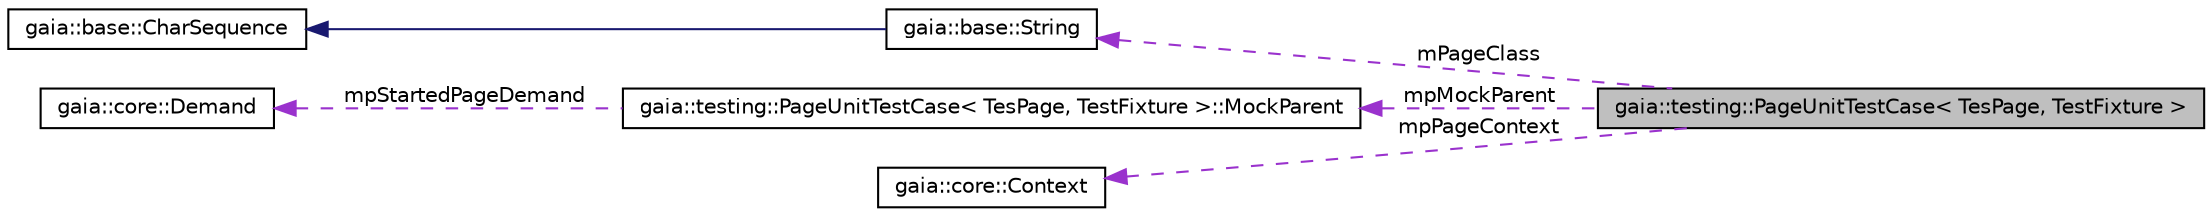 digraph G
{
  edge [fontname="Helvetica",fontsize="10",labelfontname="Helvetica",labelfontsize="10"];
  node [fontname="Helvetica",fontsize="10",shape=record];
  rankdir=LR;
  Node1 [label="gaia::testing::PageUnitTestCase\< TesPage, TestFixture \>",height=0.2,width=0.4,color="black", fillcolor="grey75", style="filled" fontcolor="black"];
  Node2 -> Node1 [dir=back,color="darkorchid3",fontsize="10",style="dashed",label="mPageClass",fontname="Helvetica"];
  Node2 [label="gaia::base::String",height=0.2,width=0.4,color="black", fillcolor="white", style="filled",URL="$d2/ddb/classgaia_1_1base_1_1_string.html",tooltip="A String is represented by array of UTF-16 values, such that Unicode supplementary characters (code p..."];
  Node3 -> Node2 [dir=back,color="midnightblue",fontsize="10",style="solid",fontname="Helvetica"];
  Node3 [label="gaia::base::CharSequence",height=0.2,width=0.4,color="black", fillcolor="white", style="filled",URL="$d1/d0f/classgaia_1_1base_1_1_char_sequence.html",tooltip="This interface represents an ordered set of characters and defines the methods to probe them..."];
  Node4 -> Node1 [dir=back,color="darkorchid3",fontsize="10",style="dashed",label="mpMockParent",fontname="Helvetica"];
  Node4 [label="gaia::testing::PageUnitTestCase\< TesPage, TestFixture \>::MockParent",height=0.2,width=0.4,color="black", fillcolor="white", style="filled",URL="$d6/df5/classgaia_1_1testing_1_1_page_unit_test_case_1_1_mock_parent.html",tooltip="This mock Page represents the &quot;parent&quot; page."];
  Node5 -> Node4 [dir=back,color="darkorchid3",fontsize="10",style="dashed",label="mpStartedPageDemand",fontname="Helvetica"];
  Node5 [label="gaia::core::Demand",height=0.2,width=0.4,color="black", fillcolor="white", style="filled",URL="$d4/d95/classgaia_1_1core_1_1_demand.html",tooltip="An Demand is an abstract description of an operation to be performed."];
  Node6 -> Node1 [dir=back,color="darkorchid3",fontsize="10",style="dashed",label="mpPageContext",fontname="Helvetica"];
  Node6 [label="gaia::core::Context",height=0.2,width=0.4,color="black", fillcolor="white", style="filled",URL="$d0/d05/classgaia_1_1core_1_1_context.html",tooltip="Interface to global information about an application environment."];
}
